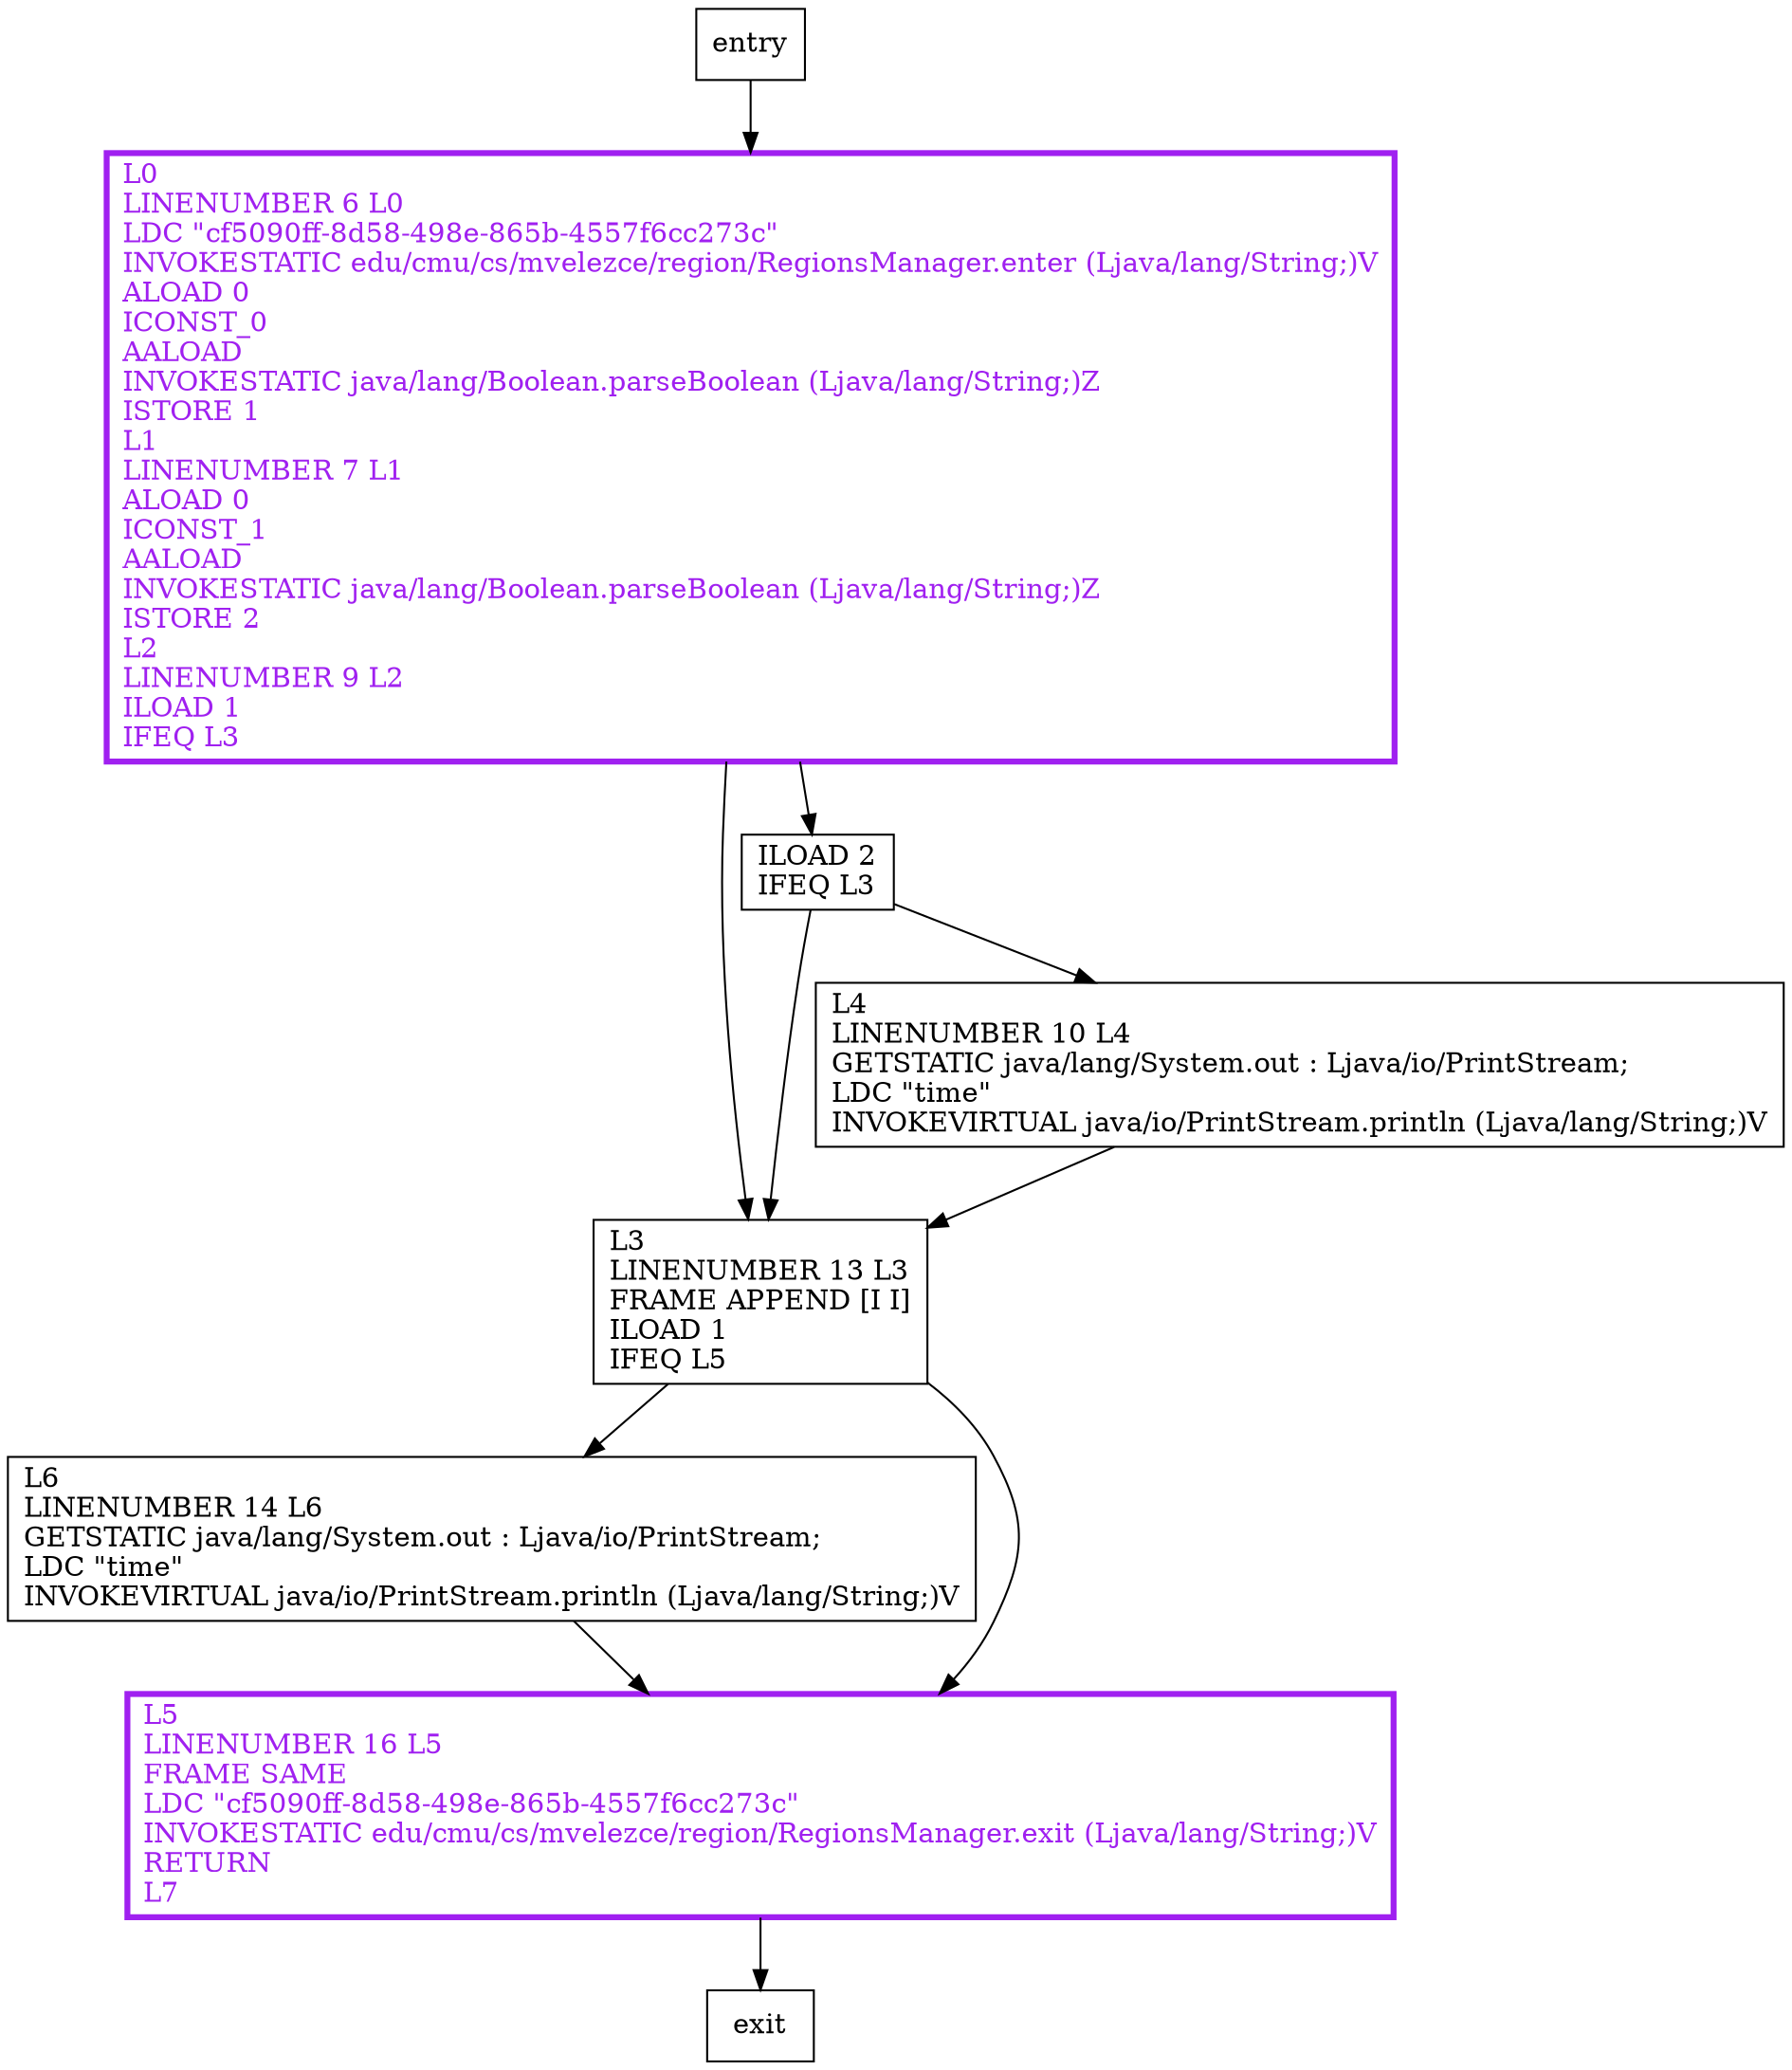 digraph main {
node [shape=record];
2117891478 [label="L3\lLINENUMBER 13 L3\lFRAME APPEND [I I]\lILOAD 1\lIFEQ L5\l"];
898215732 [label="L6\lLINENUMBER 14 L6\lGETSTATIC java/lang/System.out : Ljava/io/PrintStream;\lLDC \"time\"\lINVOKEVIRTUAL java/io/PrintStream.println (Ljava/lang/String;)V\l"];
630972471 [label="ILOAD 2\lIFEQ L3\l"];
1332311222 [label="L5\lLINENUMBER 16 L5\lFRAME SAME\lLDC \"cf5090ff-8d58-498e-865b-4557f6cc273c\"\lINVOKESTATIC edu/cmu/cs/mvelezce/region/RegionsManager.exit (Ljava/lang/String;)V\lRETURN\lL7\l"];
1364803474 [label="L4\lLINENUMBER 10 L4\lGETSTATIC java/lang/System.out : Ljava/io/PrintStream;\lLDC \"time\"\lINVOKEVIRTUAL java/io/PrintStream.println (Ljava/lang/String;)V\l"];
298971104 [label="L0\lLINENUMBER 6 L0\lLDC \"cf5090ff-8d58-498e-865b-4557f6cc273c\"\lINVOKESTATIC edu/cmu/cs/mvelezce/region/RegionsManager.enter (Ljava/lang/String;)V\lALOAD 0\lICONST_0\lAALOAD\lINVOKESTATIC java/lang/Boolean.parseBoolean (Ljava/lang/String;)Z\lISTORE 1\lL1\lLINENUMBER 7 L1\lALOAD 0\lICONST_1\lAALOAD\lINVOKESTATIC java/lang/Boolean.parseBoolean (Ljava/lang/String;)Z\lISTORE 2\lL2\lLINENUMBER 9 L2\lILOAD 1\lIFEQ L3\l"];
entry;
exit;
entry -> 298971104
2117891478 -> 898215732
2117891478 -> 1332311222
898215732 -> 1332311222
630972471 -> 2117891478
630972471 -> 1364803474
1332311222 -> exit
1364803474 -> 2117891478
298971104 -> 2117891478
298971104 -> 630972471
1332311222[fontcolor="purple", penwidth=3, color="purple"];
298971104[fontcolor="purple", penwidth=3, color="purple"];
}
